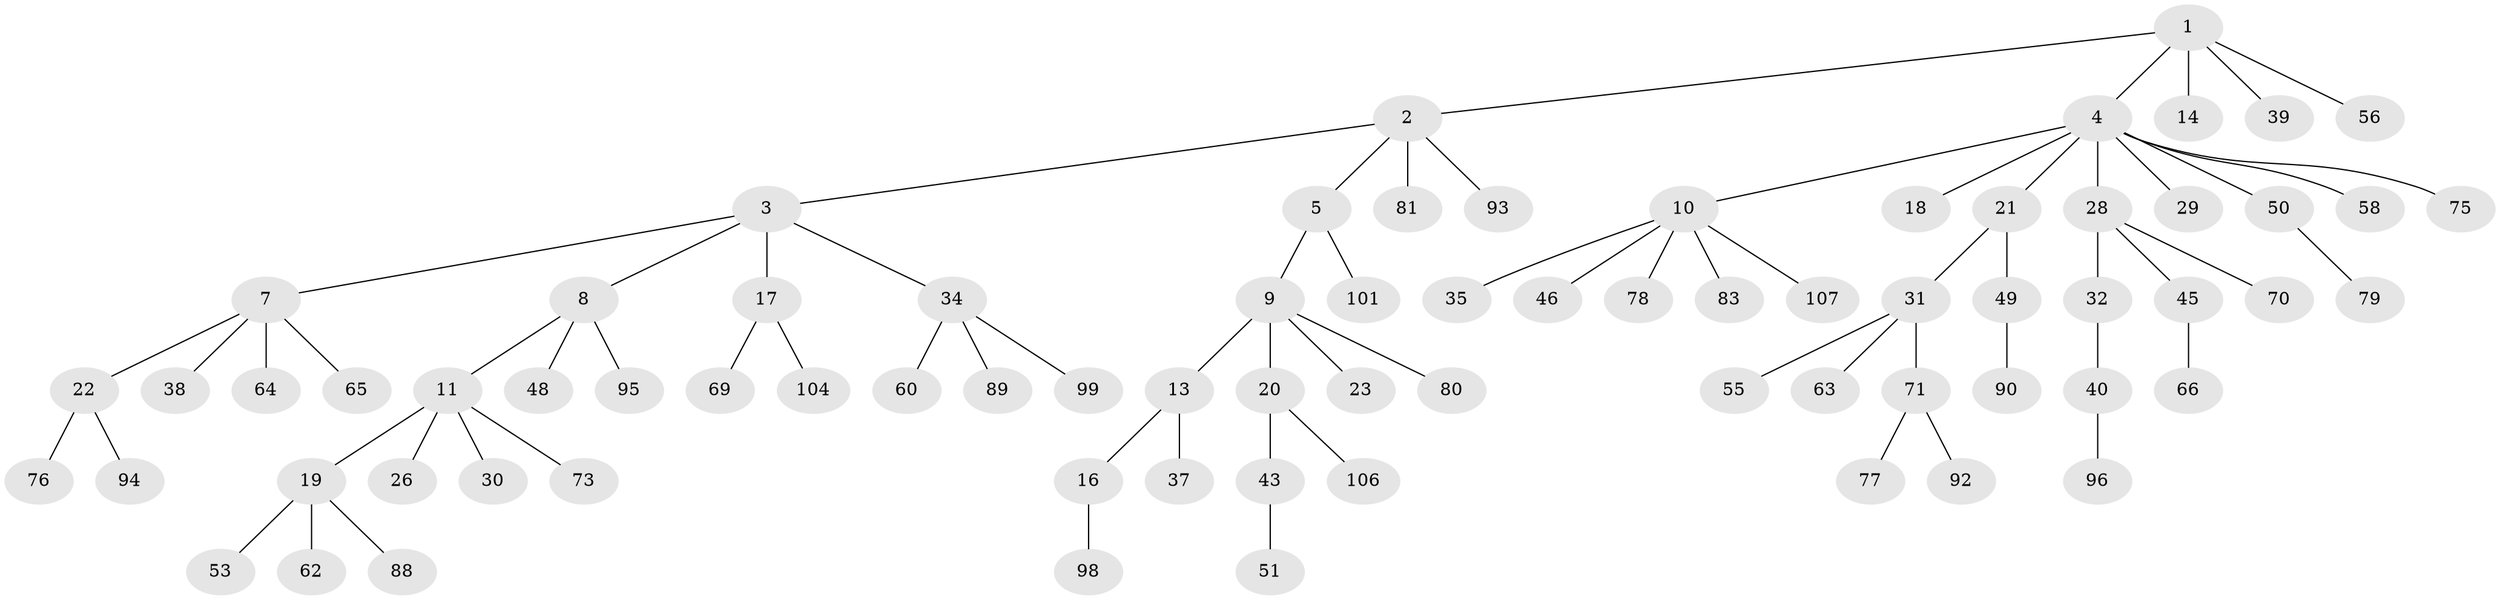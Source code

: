 // original degree distribution, {5: 0.04672897196261682, 4: 0.08411214953271028, 9: 0.009345794392523364, 2: 0.24299065420560748, 7: 0.009345794392523364, 3: 0.08411214953271028, 1: 0.5233644859813084}
// Generated by graph-tools (version 1.1) at 2025/11/02/27/25 16:11:25]
// undirected, 75 vertices, 74 edges
graph export_dot {
graph [start="1"]
  node [color=gray90,style=filled];
  1;
  2 [super="+42"];
  3;
  4 [super="+6"];
  5 [super="+105"];
  7 [super="+15"];
  8 [super="+36"];
  9 [super="+12"];
  10 [super="+47"];
  11 [super="+24"];
  13 [super="+33"];
  14 [super="+100"];
  16 [super="+27"];
  17 [super="+61"];
  18 [super="+52"];
  19 [super="+44"];
  20 [super="+85"];
  21 [super="+25"];
  22 [super="+57"];
  23;
  26;
  28 [super="+59"];
  29;
  30;
  31 [super="+68"];
  32 [super="+91"];
  34 [super="+41"];
  35;
  37;
  38;
  39;
  40;
  43;
  45;
  46 [super="+102"];
  48 [super="+67"];
  49 [super="+72"];
  50 [super="+82"];
  51 [super="+54"];
  53;
  55 [super="+86"];
  56 [super="+74"];
  58 [super="+87"];
  60;
  62;
  63;
  64;
  65;
  66 [super="+103"];
  69;
  70;
  71 [super="+84"];
  73;
  75;
  76;
  77;
  78;
  79;
  80;
  81;
  83;
  88;
  89;
  90;
  92;
  93;
  94;
  95;
  96 [super="+97"];
  98;
  99;
  101;
  104;
  106;
  107;
  1 -- 2;
  1 -- 4;
  1 -- 14;
  1 -- 39;
  1 -- 56;
  2 -- 3;
  2 -- 5;
  2 -- 81;
  2 -- 93;
  3 -- 7;
  3 -- 8;
  3 -- 17;
  3 -- 34;
  4 -- 10;
  4 -- 18;
  4 -- 21;
  4 -- 28;
  4 -- 29;
  4 -- 50;
  4 -- 58;
  4 -- 75;
  5 -- 9;
  5 -- 101;
  7 -- 64;
  7 -- 65;
  7 -- 22;
  7 -- 38;
  8 -- 11;
  8 -- 95;
  8 -- 48;
  9 -- 13;
  9 -- 20;
  9 -- 23;
  9 -- 80;
  10 -- 35;
  10 -- 46;
  10 -- 78;
  10 -- 83;
  10 -- 107;
  11 -- 19;
  11 -- 26;
  11 -- 73;
  11 -- 30;
  13 -- 16;
  13 -- 37;
  16 -- 98;
  17 -- 69;
  17 -- 104;
  19 -- 53;
  19 -- 88;
  19 -- 62;
  20 -- 43;
  20 -- 106;
  21 -- 49;
  21 -- 31;
  22 -- 76;
  22 -- 94;
  28 -- 32;
  28 -- 45;
  28 -- 70;
  31 -- 55;
  31 -- 63;
  31 -- 71;
  32 -- 40;
  34 -- 60;
  34 -- 89;
  34 -- 99;
  40 -- 96;
  43 -- 51;
  45 -- 66;
  49 -- 90;
  50 -- 79;
  71 -- 77;
  71 -- 92;
}
